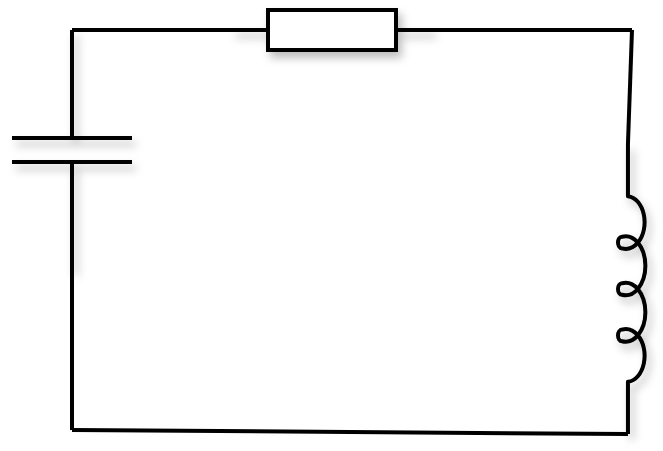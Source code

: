 <mxfile version="13.7.6" type="github">
  <diagram name="Page-1" id="16e2658f-23c8-b752-8be9-c03fbebb8bbe">
    <mxGraphModel dx="1422" dy="773" grid="1" gridSize="10" guides="1" tooltips="1" connect="1" arrows="1" fold="1" page="1" pageScale="1" pageWidth="1100" pageHeight="850" background="#FFFFFF" math="0" shadow="0">
      <root>
        <mxCell id="0" />
        <mxCell id="1" parent="0" />
        <mxCell id="XJaF_dUkGwU_c3xw0yU6-4" value="" style="pointerEvents=1;verticalLabelPosition=bottom;shadow=1;align=center;html=1;verticalAlign=top;shape=mxgraph.electrical.capacitors.capacitor_1;rotation=90;strokeWidth=2;sketch=0;" vertex="1" parent="1">
          <mxGeometry x="340" y="190" width="120" height="60" as="geometry" />
        </mxCell>
        <mxCell id="XJaF_dUkGwU_c3xw0yU6-5" value="" style="endArrow=none;html=1;strokeWidth=2;shadow=0;sketch=0;" edge="1" parent="1">
          <mxGeometry width="50" height="50" relative="1" as="geometry">
            <mxPoint x="400" y="160" as="sourcePoint" />
            <mxPoint x="480" y="160" as="targetPoint" />
          </mxGeometry>
        </mxCell>
        <mxCell id="XJaF_dUkGwU_c3xw0yU6-9" value="" style="endArrow=none;html=1;entryX=1;entryY=0.5;entryDx=0;entryDy=0;entryPerimeter=0;strokeWidth=2;shadow=0;sketch=0;" edge="1" parent="1" target="XJaF_dUkGwU_c3xw0yU6-4">
          <mxGeometry width="50" height="50" relative="1" as="geometry">
            <mxPoint x="400" y="360" as="sourcePoint" />
            <mxPoint x="460" y="320" as="targetPoint" />
          </mxGeometry>
        </mxCell>
        <mxCell id="XJaF_dUkGwU_c3xw0yU6-10" value="" style="pointerEvents=1;verticalLabelPosition=bottom;shadow=1;align=center;html=1;verticalAlign=top;shape=mxgraph.electrical.resistors.resistor_1;strokeWidth=2;sketch=0;" vertex="1" parent="1">
          <mxGeometry x="480" y="150" width="100" height="20" as="geometry" />
        </mxCell>
        <mxCell id="XJaF_dUkGwU_c3xw0yU6-11" value="" style="endArrow=none;html=1;exitX=1;exitY=0.5;exitDx=0;exitDy=0;exitPerimeter=0;strokeWidth=2;shadow=0;sketch=0;" edge="1" parent="1" source="XJaF_dUkGwU_c3xw0yU6-10">
          <mxGeometry width="50" height="50" relative="1" as="geometry">
            <mxPoint x="650" y="210" as="sourcePoint" />
            <mxPoint x="680" y="160" as="targetPoint" />
          </mxGeometry>
        </mxCell>
        <mxCell id="XJaF_dUkGwU_c3xw0yU6-14" value="" style="pointerEvents=1;verticalLabelPosition=bottom;shadow=1;align=center;html=1;verticalAlign=top;shape=mxgraph.electrical.inductors.inductor_5;rotation=90;strokeWidth=2;sketch=0;" vertex="1" parent="1">
          <mxGeometry x="607.5" y="282.5" width="145" height="14" as="geometry" />
        </mxCell>
        <mxCell id="XJaF_dUkGwU_c3xw0yU6-15" value="" style="endArrow=none;html=1;exitX=0;exitY=0.645;exitDx=0;exitDy=0;exitPerimeter=0;strokeWidth=2;shadow=0;sketch=0;" edge="1" parent="1" source="XJaF_dUkGwU_c3xw0yU6-14">
          <mxGeometry width="50" height="50" relative="1" as="geometry">
            <mxPoint x="520" y="420" as="sourcePoint" />
            <mxPoint x="680" y="160" as="targetPoint" />
          </mxGeometry>
        </mxCell>
        <mxCell id="XJaF_dUkGwU_c3xw0yU6-16" value="" style="endArrow=none;html=1;entryX=1;entryY=0.645;entryDx=0;entryDy=0;entryPerimeter=0;strokeWidth=2;shadow=0;sketch=0;" edge="1" parent="1" target="XJaF_dUkGwU_c3xw0yU6-14">
          <mxGeometry width="50" height="50" relative="1" as="geometry">
            <mxPoint x="400" y="360" as="sourcePoint" />
            <mxPoint x="570" y="370" as="targetPoint" />
          </mxGeometry>
        </mxCell>
      </root>
    </mxGraphModel>
  </diagram>
</mxfile>
